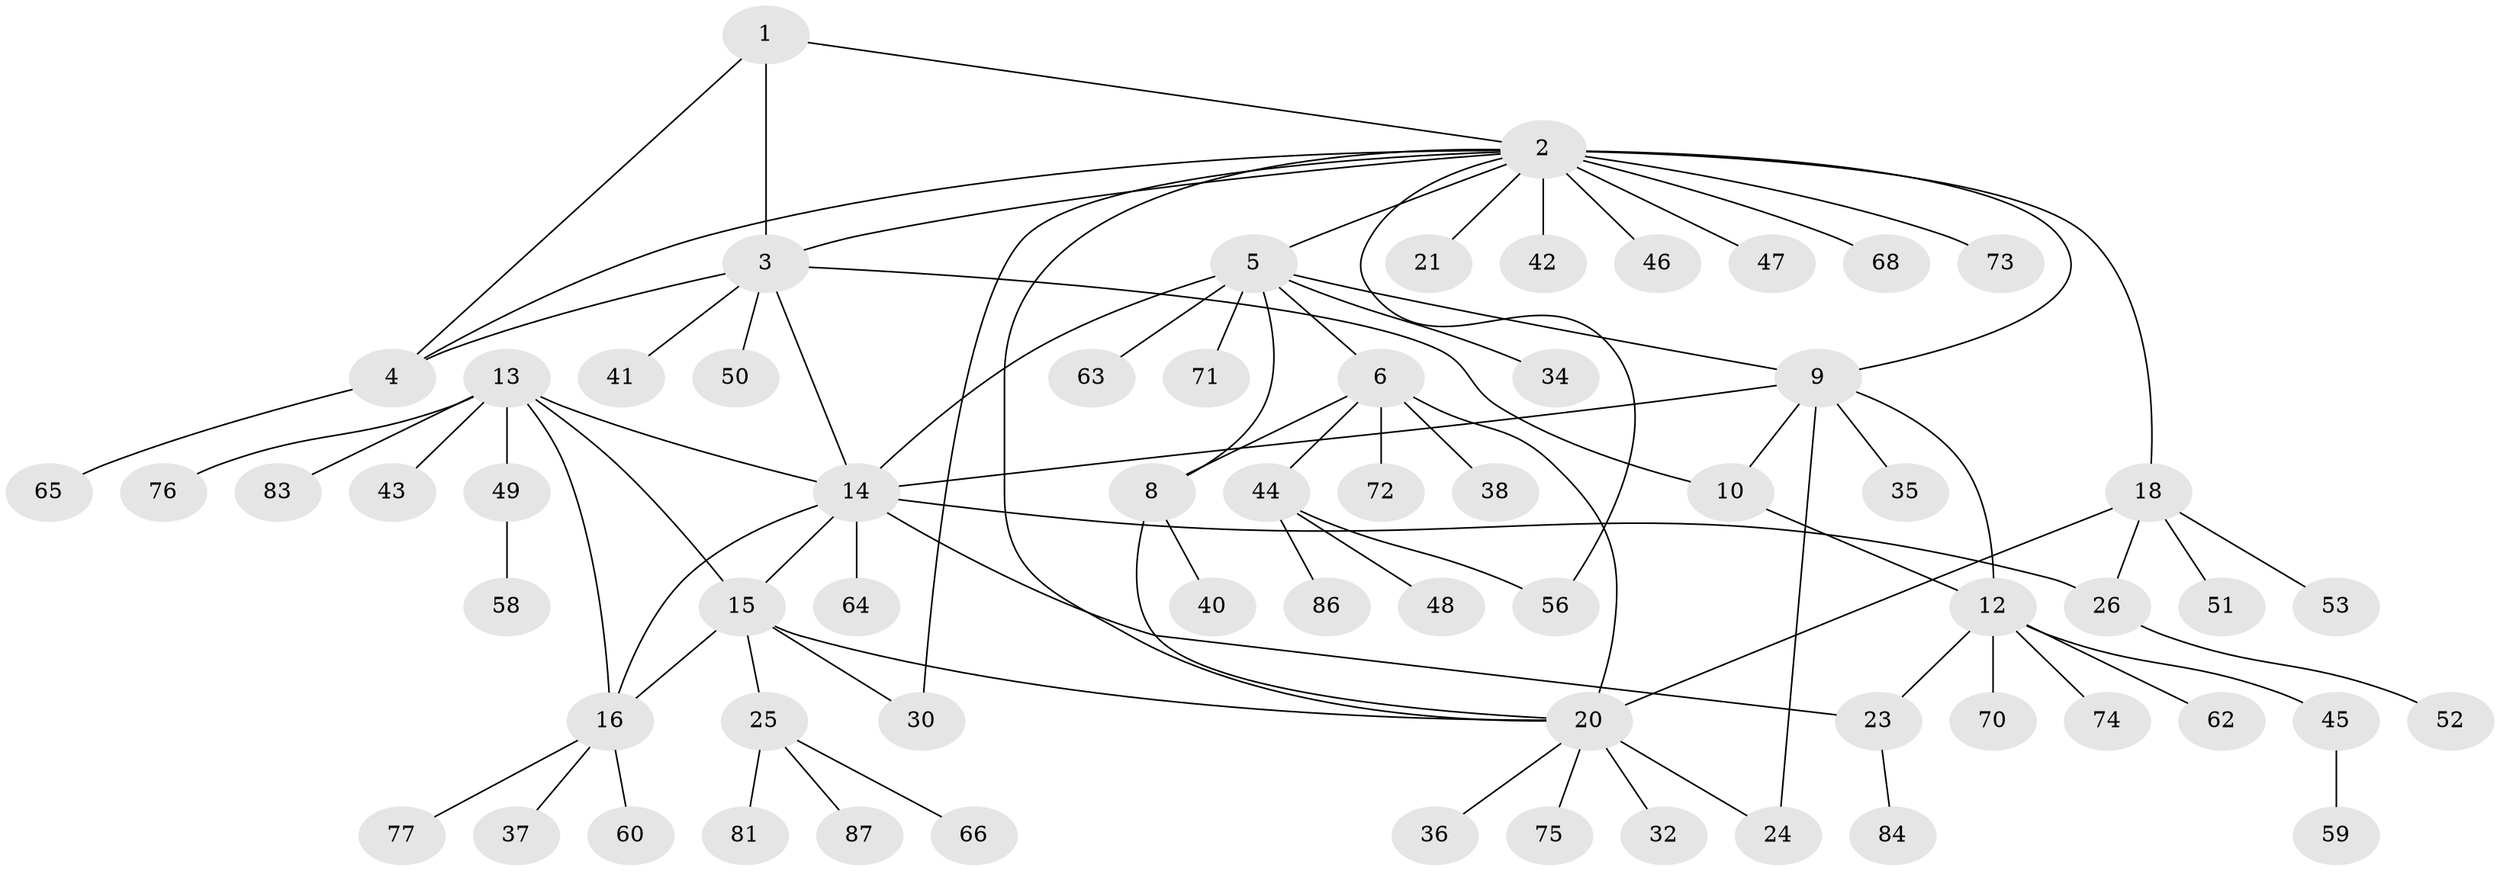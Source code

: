 // original degree distribution, {4: 0.05555555555555555, 6: 0.06666666666666667, 7: 0.03333333333333333, 5: 0.05555555555555555, 9: 0.022222222222222223, 13: 0.011111111111111112, 3: 0.022222222222222223, 10: 0.011111111111111112, 2: 0.2222222222222222, 1: 0.5}
// Generated by graph-tools (version 1.1) at 2025/42/03/06/25 10:42:09]
// undirected, 65 vertices, 85 edges
graph export_dot {
graph [start="1"]
  node [color=gray90,style=filled];
  1 [super="+39"];
  2 [super="+17"];
  3 [super="+22"];
  4;
  5 [super="+7"];
  6;
  8 [super="+79"];
  9 [super="+11"];
  10;
  12 [super="+28"];
  13 [super="+33"];
  14 [super="+29"];
  15;
  16 [super="+55"];
  18 [super="+19"];
  20 [super="+54"];
  21 [super="+89"];
  23 [super="+78"];
  24;
  25 [super="+27"];
  26 [super="+31"];
  30;
  32;
  34;
  35;
  36 [super="+69"];
  37;
  38 [super="+88"];
  40;
  41 [super="+80"];
  42;
  43;
  44 [super="+85"];
  45;
  46;
  47 [super="+61"];
  48;
  49 [super="+57"];
  50;
  51;
  52;
  53;
  56;
  58;
  59 [super="+67"];
  60;
  62;
  63;
  64;
  65;
  66;
  68;
  70 [super="+82"];
  71;
  72;
  73;
  74;
  75 [super="+90"];
  76;
  77;
  81;
  83;
  84;
  86;
  87;
  1 -- 2;
  1 -- 3;
  1 -- 4;
  2 -- 3;
  2 -- 4;
  2 -- 5;
  2 -- 46 [weight=2];
  2 -- 68;
  2 -- 9;
  2 -- 73;
  2 -- 42;
  2 -- 47;
  2 -- 18 [weight=2];
  2 -- 20;
  2 -- 21;
  2 -- 56;
  2 -- 30;
  3 -- 4;
  3 -- 10;
  3 -- 14;
  3 -- 50;
  3 -- 41;
  4 -- 65;
  5 -- 6 [weight=2];
  5 -- 8 [weight=2];
  5 -- 9;
  5 -- 34;
  5 -- 71;
  5 -- 14;
  5 -- 63;
  6 -- 8;
  6 -- 38;
  6 -- 44;
  6 -- 72;
  6 -- 20;
  8 -- 20;
  8 -- 40;
  9 -- 10 [weight=2];
  9 -- 12 [weight=2];
  9 -- 35;
  9 -- 24;
  9 -- 14;
  10 -- 12;
  12 -- 23;
  12 -- 45;
  12 -- 62;
  12 -- 70;
  12 -- 74;
  13 -- 14;
  13 -- 15;
  13 -- 16;
  13 -- 49;
  13 -- 43;
  13 -- 83;
  13 -- 76;
  14 -- 15;
  14 -- 16;
  14 -- 64;
  14 -- 23;
  14 -- 26;
  15 -- 16;
  15 -- 20;
  15 -- 25;
  15 -- 30;
  16 -- 37;
  16 -- 60;
  16 -- 77;
  18 -- 20 [weight=2];
  18 -- 26;
  18 -- 51;
  18 -- 53;
  20 -- 24;
  20 -- 32;
  20 -- 36;
  20 -- 75;
  23 -- 84;
  25 -- 66;
  25 -- 81;
  25 -- 87;
  26 -- 52;
  44 -- 48;
  44 -- 56;
  44 -- 86;
  45 -- 59;
  49 -- 58;
}
